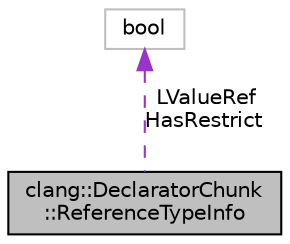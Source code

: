 digraph "clang::DeclaratorChunk::ReferenceTypeInfo"
{
 // LATEX_PDF_SIZE
  bgcolor="transparent";
  edge [fontname="Helvetica",fontsize="10",labelfontname="Helvetica",labelfontsize="10"];
  node [fontname="Helvetica",fontsize="10",shape=record];
  Node1 [label="clang::DeclaratorChunk\l::ReferenceTypeInfo",height=0.2,width=0.4,color="black", fillcolor="grey75", style="filled", fontcolor="black",tooltip=" "];
  Node2 -> Node1 [dir="back",color="darkorchid3",fontsize="10",style="dashed",label=" LValueRef\nHasRestrict" ,fontname="Helvetica"];
  Node2 [label="bool",height=0.2,width=0.4,color="grey75",tooltip=" "];
}
